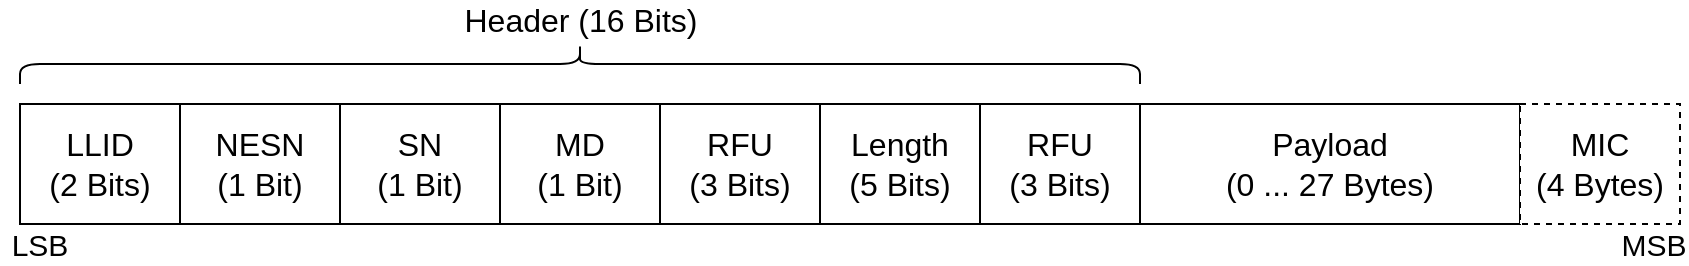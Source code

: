 <mxfile version="14.6.13" type="device"><diagram id="BPXm-SawkmNKSIrZNxvS" name="Page-1"><mxGraphModel dx="1422" dy="825" grid="1" gridSize="10" guides="1" tooltips="1" connect="1" arrows="1" fold="1" page="1" pageScale="1" pageWidth="850" pageHeight="135" math="0" shadow="0"><root><mxCell id="0"/><mxCell id="1" parent="0"/><mxCell id="wfkQLIgqe9IwIQAfflY5-2" value="&lt;font style=&quot;font-size: 16px&quot;&gt;NESN&lt;br&gt;(1 Bit)&lt;/font&gt;" style="rounded=0;whiteSpace=wrap;html=1;" parent="1" vertex="1"><mxGeometry x="90" y="55" width="80" height="60" as="geometry"/></mxCell><mxCell id="wfkQLIgqe9IwIQAfflY5-3" value="&lt;span style=&quot;font-size: 16px&quot;&gt;LLID&lt;br&gt;(2 Bits)&lt;br&gt;&lt;/span&gt;" style="rounded=0;whiteSpace=wrap;html=1;" parent="1" vertex="1"><mxGeometry x="10" y="55" width="80" height="60" as="geometry"/></mxCell><mxCell id="wfkQLIgqe9IwIQAfflY5-6" value="MSB" style="text;html=1;strokeColor=none;fillColor=none;align=center;verticalAlign=middle;whiteSpace=wrap;rounded=0;fontSize=15;" parent="1" vertex="1"><mxGeometry x="812" y="115" width="30" height="20" as="geometry"/></mxCell><mxCell id="wfkQLIgqe9IwIQAfflY5-7" value="LSB" style="text;html=1;strokeColor=none;fillColor=none;align=center;verticalAlign=middle;whiteSpace=wrap;rounded=0;fontSize=15;" parent="1" vertex="1"><mxGeometry y="115" width="40" height="20" as="geometry"/></mxCell><mxCell id="j2vhlhT6CKX6GkOpI63j-1" value="&lt;font style=&quot;font-size: 16px&quot;&gt;Payload&lt;br&gt;(0 ... 27 Bytes)&lt;br&gt;&lt;/font&gt;" style="rounded=0;whiteSpace=wrap;html=1;" parent="1" vertex="1"><mxGeometry x="570" y="55" width="190" height="60" as="geometry"/></mxCell><mxCell id="j2vhlhT6CKX6GkOpI63j-3" value="&lt;font style=&quot;font-size: 16px&quot;&gt;SN&lt;br&gt;(1 Bit)&lt;/font&gt;" style="rounded=0;whiteSpace=wrap;html=1;" parent="1" vertex="1"><mxGeometry x="170" y="55" width="80" height="60" as="geometry"/></mxCell><mxCell id="j2vhlhT6CKX6GkOpI63j-4" value="&lt;font style=&quot;font-size: 16px&quot;&gt;MD&lt;br&gt;(1 Bit)&lt;/font&gt;" style="rounded=0;whiteSpace=wrap;html=1;" parent="1" vertex="1"><mxGeometry x="250" y="55" width="80" height="60" as="geometry"/></mxCell><mxCell id="j2vhlhT6CKX6GkOpI63j-5" value="&lt;font style=&quot;font-size: 16px&quot;&gt;Length&lt;br&gt;(5 Bits)&lt;/font&gt;" style="rounded=0;whiteSpace=wrap;html=1;" parent="1" vertex="1"><mxGeometry x="410" y="55" width="80" height="60" as="geometry"/></mxCell><mxCell id="j2vhlhT6CKX6GkOpI63j-6" value="&lt;font style=&quot;font-size: 16px&quot;&gt;RFU&lt;br&gt;(3 Bits)&lt;br&gt;&lt;/font&gt;" style="rounded=0;whiteSpace=wrap;html=1;" parent="1" vertex="1"><mxGeometry x="490" y="55" width="80" height="60" as="geometry"/></mxCell><mxCell id="j2vhlhT6CKX6GkOpI63j-7" value="" style="shape=curlyBracket;whiteSpace=wrap;html=1;rounded=1;flipH=1;rotation=-90;" parent="1" vertex="1"><mxGeometry x="280" y="-245" width="20" height="560" as="geometry"/></mxCell><mxCell id="j2vhlhT6CKX6GkOpI63j-8" value="&lt;font style=&quot;font-size: 16px&quot;&gt;Header (16 Bits)&lt;/font&gt;" style="text;html=1;strokeColor=none;fillColor=none;align=center;verticalAlign=middle;whiteSpace=wrap;rounded=0;" parent="1" vertex="1"><mxGeometry x="227.5" y="3" width="125" height="20" as="geometry"/></mxCell><mxCell id="j2vhlhT6CKX6GkOpI63j-9" value="&lt;font style=&quot;font-size: 16px&quot;&gt;RFU&lt;br&gt;(3 Bits)&lt;br&gt;&lt;/font&gt;" style="rounded=0;whiteSpace=wrap;html=1;" parent="1" vertex="1"><mxGeometry x="330" y="55" width="80" height="60" as="geometry"/></mxCell><mxCell id="j2vhlhT6CKX6GkOpI63j-10" value="&lt;font style=&quot;font-size: 16px&quot;&gt;MIC&lt;br&gt;(4 Bytes)&lt;br&gt;&lt;/font&gt;" style="rounded=0;whiteSpace=wrap;html=1;dashed=1;" parent="1" vertex="1"><mxGeometry x="760" y="55" width="80" height="60" as="geometry"/></mxCell></root></mxGraphModel></diagram></mxfile>